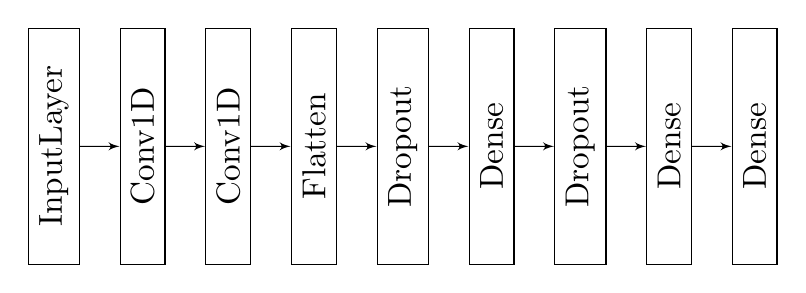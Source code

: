 \begin{tikzpicture}[>=latex']
    \tikzset{block/.style= {draw, rectangle, align=center,minimum height=2.5cm, scale=1.2},
    rblock/.style={draw, shape=rectangle,rounded corners=1.5em,align=center,minimum width=2cm,minimum height=1cm},
    input/.style={ % requires library shapes.geometric
    draw,
    trapezium,
    trapezium left angle=60,
    trapezium right angle=120,
    minimum width=2cm,
    align=center,
    minimum height=1cm
    },
    }
    
    \node [block] (inputlayer) {\rotatebox{90}{InputLayer}};
    \node [block, right=0.5cm of inputlayer] (conv1d_1) {\rotatebox{90}{Conv1D}};
    \node [block, right=0.5cm of conv1d_1] (conv1d_2) {\rotatebox{90}{Conv1D}};
    \node [block, right=0.5cm of conv1d_2] (flatten) {\rotatebox{90}{Flatten}};
    \node [block, right=0.5cm of flatten] (dropout_1) {\rotatebox{90}{Dropout}};
    \node [block, right=0.5cm of dropout_1] (dense_1) {\rotatebox{90}{Dense}};
    \node [block, right=0.5cm of dense_1] (dropout_2) {\rotatebox{90}{Dropout}};
    \node [block, right=0.5cm of dropout_2] (dense_2) {\rotatebox{90}{Dense}};
    \node [block, right=0.5cm of dense_2] (dense_3) {\rotatebox{90}{Dense}};

    %% paths
    \path[draw,->, text width=3cm, align=center]
                (inputlayer) edge (conv1d_1)
                (conv1d_1) edge (conv1d_2)
                (conv1d_2) edge (flatten)
                (flatten) edge (dropout_1)
                (dropout_1) edge (dense_1)
                (dense_1) edge (dropout_2)
                (dropout_2) edge (dense_2)
                (dense_2) edge (dense_3)
                ;
    
\end{tikzpicture}